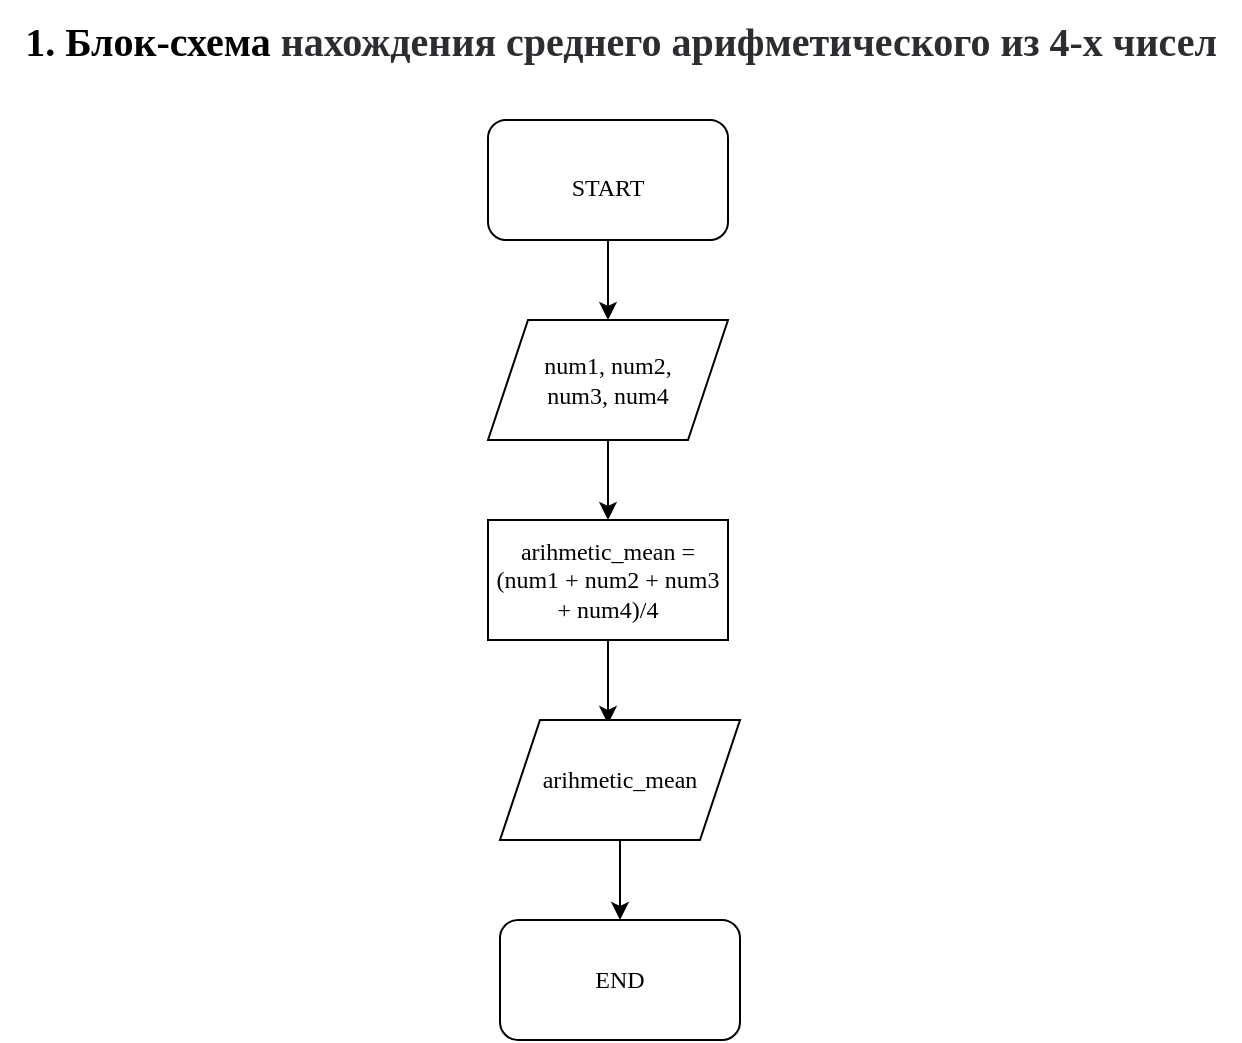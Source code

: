 <mxfile version="20.6.0" type="github" pages="3">
  <diagram id="xphyGbncTK_kwrSuBOUP" name="Страница 1">
    <mxGraphModel dx="1374" dy="829" grid="1" gridSize="10" guides="1" tooltips="1" connect="1" arrows="1" fold="1" page="1" pageScale="1" pageWidth="827" pageHeight="1169" math="0" shadow="0">
      <root>
        <mxCell id="0" />
        <mxCell id="1" parent="0" />
        <mxCell id="wlJPBZIJKF9GaOBIDwzw-1" value="&lt;font style=&quot;font-size: 20px;&quot; face=&quot;Times New Roman&quot;&gt;1. Блок-схема&amp;nbsp;&lt;span style=&quot;color: rgb(44, 45, 48); text-align: left; background-color: rgb(255, 255, 255);&quot;&gt;нахождения среднего арифметического из 4-х чисел&lt;/span&gt;&lt;/font&gt;" style="text;html=1;align=center;verticalAlign=middle;resizable=0;points=[];autosize=1;strokeColor=none;fillColor=none;fontStyle=1" vertex="1" parent="1">
          <mxGeometry x="110" y="20" width="620" height="40" as="geometry" />
        </mxCell>
        <mxCell id="wlJPBZIJKF9GaOBIDwzw-6" style="edgeStyle=orthogonalEdgeStyle;rounded=0;orthogonalLoop=1;jettySize=auto;html=1;exitX=0.5;exitY=1;exitDx=0;exitDy=0;entryX=0.5;entryY=0;entryDx=0;entryDy=0;fontFamily=Times New Roman;fontSize=12;" edge="1" parent="1" source="wlJPBZIJKF9GaOBIDwzw-3" target="wlJPBZIJKF9GaOBIDwzw-4">
          <mxGeometry relative="1" as="geometry" />
        </mxCell>
        <mxCell id="wlJPBZIJKF9GaOBIDwzw-3" value="&lt;font style=&quot;font-size: 12px;&quot;&gt;START&lt;/font&gt;" style="rounded=1;whiteSpace=wrap;html=1;fontFamily=Times New Roman;fontSize=20;" vertex="1" parent="1">
          <mxGeometry x="354" y="80" width="120" height="60" as="geometry" />
        </mxCell>
        <mxCell id="wlJPBZIJKF9GaOBIDwzw-8" style="edgeStyle=orthogonalEdgeStyle;rounded=0;orthogonalLoop=1;jettySize=auto;html=1;exitX=0.5;exitY=1;exitDx=0;exitDy=0;entryX=0.5;entryY=0;entryDx=0;entryDy=0;fontFamily=Times New Roman;fontSize=12;" edge="1" parent="1" source="wlJPBZIJKF9GaOBIDwzw-4">
          <mxGeometry relative="1" as="geometry">
            <mxPoint x="414" y="280" as="targetPoint" />
          </mxGeometry>
        </mxCell>
        <mxCell id="wlJPBZIJKF9GaOBIDwzw-4" value="num1, num2,&lt;br&gt;num3, num4" style="shape=parallelogram;perimeter=parallelogramPerimeter;whiteSpace=wrap;html=1;fixedSize=1;fontFamily=Times New Roman;fontSize=12;" vertex="1" parent="1">
          <mxGeometry x="354" y="180" width="120" height="60" as="geometry" />
        </mxCell>
        <mxCell id="wlJPBZIJKF9GaOBIDwzw-11" style="edgeStyle=orthogonalEdgeStyle;rounded=0;orthogonalLoop=1;jettySize=auto;html=1;exitX=0.5;exitY=1;exitDx=0;exitDy=0;entryX=0.45;entryY=0.033;entryDx=0;entryDy=0;entryPerimeter=0;fontFamily=Times New Roman;fontSize=12;" edge="1" parent="1" source="wlJPBZIJKF9GaOBIDwzw-9" target="wlJPBZIJKF9GaOBIDwzw-10">
          <mxGeometry relative="1" as="geometry" />
        </mxCell>
        <mxCell id="wlJPBZIJKF9GaOBIDwzw-9" value="arihmetic_mean = (num1 + num2 + num3 + num4)/4" style="rounded=0;whiteSpace=wrap;html=1;fontFamily=Times New Roman;fontSize=12;" vertex="1" parent="1">
          <mxGeometry x="354" y="280" width="120" height="60" as="geometry" />
        </mxCell>
        <mxCell id="wlJPBZIJKF9GaOBIDwzw-13" style="edgeStyle=orthogonalEdgeStyle;rounded=0;orthogonalLoop=1;jettySize=auto;html=1;exitX=0.5;exitY=1;exitDx=0;exitDy=0;entryX=0.5;entryY=0;entryDx=0;entryDy=0;fontFamily=Times New Roman;fontSize=12;" edge="1" parent="1" source="wlJPBZIJKF9GaOBIDwzw-10" target="wlJPBZIJKF9GaOBIDwzw-12">
          <mxGeometry relative="1" as="geometry" />
        </mxCell>
        <mxCell id="wlJPBZIJKF9GaOBIDwzw-10" value="arihmetic_mean" style="shape=parallelogram;perimeter=parallelogramPerimeter;whiteSpace=wrap;html=1;fixedSize=1;fontFamily=Times New Roman;fontSize=12;" vertex="1" parent="1">
          <mxGeometry x="360" y="380" width="120" height="60" as="geometry" />
        </mxCell>
        <mxCell id="wlJPBZIJKF9GaOBIDwzw-12" value="END" style="rounded=1;whiteSpace=wrap;html=1;fontFamily=Times New Roman;fontSize=12;" vertex="1" parent="1">
          <mxGeometry x="360" y="480" width="120" height="60" as="geometry" />
        </mxCell>
      </root>
    </mxGraphModel>
  </diagram>
  <diagram id="Q4YTUZeBAvkUNThLs5cU" name="Страница 2">
    <mxGraphModel dx="1374" dy="829" grid="1" gridSize="10" guides="1" tooltips="1" connect="1" arrows="1" fold="1" page="1" pageScale="1" pageWidth="827" pageHeight="1169" math="0" shadow="0">
      <root>
        <mxCell id="0" />
        <mxCell id="1" parent="0" />
        <mxCell id="oC9hZT73eDsgH9Gpn7XX-1" value="&lt;font style=&quot;font-size: 20px;&quot; face=&quot;Times New Roman&quot;&gt;2. Блок-схема&amp;nbsp;&lt;span style=&quot;color: rgb(44, 45, 48); text-align: left; background-color: rgb(255, 255, 255);&quot;&gt;нахождения факториала числа N&lt;/span&gt;&lt;/font&gt;" style="text;html=1;align=center;verticalAlign=middle;resizable=0;points=[];autosize=1;strokeColor=none;fillColor=none;fontStyle=1" vertex="1" parent="1">
          <mxGeometry x="195" y="20" width="450" height="40" as="geometry" />
        </mxCell>
        <mxCell id="geLcxxCm4v_wb1jKpCUK-5" style="edgeStyle=orthogonalEdgeStyle;rounded=0;orthogonalLoop=1;jettySize=auto;html=1;exitX=0.5;exitY=1;exitDx=0;exitDy=0;entryX=0.5;entryY=0;entryDx=0;entryDy=0;fontFamily=Times New Roman;fontSize=12;" edge="1" parent="1" source="geLcxxCm4v_wb1jKpCUK-1" target="geLcxxCm4v_wb1jKpCUK-2">
          <mxGeometry relative="1" as="geometry" />
        </mxCell>
        <mxCell id="geLcxxCm4v_wb1jKpCUK-1" value="START" style="rounded=1;whiteSpace=wrap;html=1;fontFamily=Times New Roman;fontSize=12;" vertex="1" parent="1">
          <mxGeometry x="354" y="80" width="120" height="60" as="geometry" />
        </mxCell>
        <mxCell id="geLcxxCm4v_wb1jKpCUK-6" style="edgeStyle=orthogonalEdgeStyle;rounded=0;orthogonalLoop=1;jettySize=auto;html=1;exitX=0.5;exitY=1;exitDx=0;exitDy=0;entryX=0.5;entryY=0;entryDx=0;entryDy=0;fontFamily=Times New Roman;fontSize=12;" edge="1" parent="1" source="geLcxxCm4v_wb1jKpCUK-2" target="geLcxxCm4v_wb1jKpCUK-4">
          <mxGeometry relative="1" as="geometry" />
        </mxCell>
        <mxCell id="geLcxxCm4v_wb1jKpCUK-2" value="factorial_n" style="shape=parallelogram;perimeter=parallelogramPerimeter;whiteSpace=wrap;html=1;fixedSize=1;fontFamily=Times New Roman;fontSize=12;" vertex="1" parent="1">
          <mxGeometry x="354" y="170" width="120" height="60" as="geometry" />
        </mxCell>
        <mxCell id="geLcxxCm4v_wb1jKpCUK-11" value="YES" style="edgeStyle=orthogonalEdgeStyle;rounded=0;orthogonalLoop=1;jettySize=auto;html=1;exitX=0;exitY=0.5;exitDx=0;exitDy=0;entryX=0.5;entryY=0;entryDx=0;entryDy=0;fontFamily=Times New Roman;fontSize=12;" edge="1" parent="1" source="geLcxxCm4v_wb1jKpCUK-3" target="geLcxxCm4v_wb1jKpCUK-9">
          <mxGeometry x="-0.069" y="-10" relative="1" as="geometry">
            <Array as="points">
              <mxPoint x="255" y="390" />
            </Array>
            <mxPoint as="offset" />
          </mxGeometry>
        </mxCell>
        <mxCell id="geLcxxCm4v_wb1jKpCUK-17" style="edgeStyle=orthogonalEdgeStyle;rounded=0;orthogonalLoop=1;jettySize=auto;html=1;exitX=0.5;exitY=1;exitDx=0;exitDy=0;entryX=0.444;entryY=0.024;entryDx=0;entryDy=0;entryPerimeter=0;fontFamily=Times New Roman;fontSize=12;" edge="1" parent="1" source="geLcxxCm4v_wb1jKpCUK-3" target="geLcxxCm4v_wb1jKpCUK-8">
          <mxGeometry relative="1" as="geometry" />
        </mxCell>
        <mxCell id="geLcxxCm4v_wb1jKpCUK-18" value="NO" style="edgeLabel;html=1;align=center;verticalAlign=middle;resizable=0;points=[];fontSize=12;fontFamily=Times New Roman;" vertex="1" connectable="0" parent="geLcxxCm4v_wb1jKpCUK-17">
          <mxGeometry x="-0.233" y="3" relative="1" as="geometry">
            <mxPoint x="13" y="4" as="offset" />
          </mxGeometry>
        </mxCell>
        <mxCell id="geLcxxCm4v_wb1jKpCUK-3" value="digit &amp;lt;= factorial_n" style="rhombus;whiteSpace=wrap;html=1;fontFamily=Times New Roman;fontSize=12;" vertex="1" parent="1">
          <mxGeometry x="374" y="350" width="80" height="80" as="geometry" />
        </mxCell>
        <mxCell id="geLcxxCm4v_wb1jKpCUK-7" style="edgeStyle=orthogonalEdgeStyle;rounded=0;orthogonalLoop=1;jettySize=auto;html=1;exitX=0.5;exitY=1;exitDx=0;exitDy=0;entryX=0.5;entryY=0;entryDx=0;entryDy=0;fontFamily=Times New Roman;fontSize=12;" edge="1" parent="1" source="geLcxxCm4v_wb1jKpCUK-4" target="geLcxxCm4v_wb1jKpCUK-3">
          <mxGeometry relative="1" as="geometry" />
        </mxCell>
        <mxCell id="geLcxxCm4v_wb1jKpCUK-4" value="digit = 1&lt;br&gt;factorial = 1" style="rounded=0;whiteSpace=wrap;html=1;fontFamily=Times New Roman;fontSize=12;" vertex="1" parent="1">
          <mxGeometry x="354" y="260" width="120" height="60" as="geometry" />
        </mxCell>
        <mxCell id="geLcxxCm4v_wb1jKpCUK-20" style="edgeStyle=orthogonalEdgeStyle;rounded=0;orthogonalLoop=1;jettySize=auto;html=1;exitX=0.5;exitY=1;exitDx=0;exitDy=0;entryX=0.5;entryY=0;entryDx=0;entryDy=0;fontFamily=Times New Roman;fontSize=12;" edge="1" parent="1" source="geLcxxCm4v_wb1jKpCUK-8" target="geLcxxCm4v_wb1jKpCUK-19">
          <mxGeometry relative="1" as="geometry">
            <Array as="points">
              <mxPoint x="420" y="670" />
              <mxPoint x="420" y="670" />
            </Array>
          </mxGeometry>
        </mxCell>
        <mxCell id="geLcxxCm4v_wb1jKpCUK-8" value="factorial" style="shape=parallelogram;perimeter=parallelogramPerimeter;whiteSpace=wrap;html=1;fixedSize=1;fontFamily=Times New Roman;fontSize=12;" vertex="1" parent="1">
          <mxGeometry x="360" y="590" width="120" height="60" as="geometry" />
        </mxCell>
        <mxCell id="geLcxxCm4v_wb1jKpCUK-9" value="factorial = factorial * digit&lt;br&gt;digit = digit + 1" style="rounded=0;whiteSpace=wrap;html=1;fontFamily=Times New Roman;fontSize=12;" vertex="1" parent="1">
          <mxGeometry x="195" y="430" width="120" height="60" as="geometry" />
        </mxCell>
        <mxCell id="geLcxxCm4v_wb1jKpCUK-14" style="edgeStyle=orthogonalEdgeStyle;rounded=0;orthogonalLoop=1;jettySize=auto;html=1;exitX=0.5;exitY=1;exitDx=0;exitDy=0;fontFamily=Times New Roman;fontSize=12;entryX=0.197;entryY=0.697;entryDx=0;entryDy=0;entryPerimeter=0;" edge="1" parent="1" source="geLcxxCm4v_wb1jKpCUK-9" target="geLcxxCm4v_wb1jKpCUK-3">
          <mxGeometry relative="1" as="geometry">
            <mxPoint x="315" y="540" as="sourcePoint" />
            <mxPoint x="380" y="490" as="targetPoint" />
            <Array as="points">
              <mxPoint x="255" y="540" />
              <mxPoint x="390" y="540" />
            </Array>
          </mxGeometry>
        </mxCell>
        <mxCell id="geLcxxCm4v_wb1jKpCUK-19" value="END" style="rounded=1;whiteSpace=wrap;html=1;fontFamily=Times New Roman;fontSize=12;" vertex="1" parent="1">
          <mxGeometry x="360" y="680" width="120" height="60" as="geometry" />
        </mxCell>
      </root>
    </mxGraphModel>
  </diagram>
  <diagram id="C3DP7CITanO1r47mSsUN" name="Страница 3">
    <mxGraphModel dx="1145" dy="691" grid="1" gridSize="10" guides="1" tooltips="1" connect="1" arrows="1" fold="1" page="1" pageScale="1" pageWidth="827" pageHeight="1169" math="0" shadow="0">
      <root>
        <mxCell id="0" />
        <mxCell id="1" parent="0" />
        <mxCell id="BSkpZKzZ_YEoer8AVgFb-1" value="&lt;font style=&quot;font-size: 20px;&quot; face=&quot;Times New Roman&quot;&gt;3. Блок-схема&amp;nbsp;&lt;span style=&quot;color: rgb(44, 45, 48); text-align: left; background-color: rgb(255, 255, 255);&quot;&gt;нахождения N-го числа Фибоначчи&lt;/span&gt;&lt;/font&gt;" style="text;html=1;align=center;verticalAlign=middle;resizable=0;points=[];autosize=1;strokeColor=none;fillColor=none;fontStyle=1" vertex="1" parent="1">
          <mxGeometry x="185" y="20" width="470" height="40" as="geometry" />
        </mxCell>
        <mxCell id="BSkpZKzZ_YEoer8AVgFb-5" style="edgeStyle=orthogonalEdgeStyle;rounded=0;orthogonalLoop=1;jettySize=auto;html=1;exitX=0.5;exitY=1;exitDx=0;exitDy=0;entryX=0.5;entryY=0;entryDx=0;entryDy=0;fontFamily=Times New Roman;fontSize=12;" edge="1" parent="1" source="BSkpZKzZ_YEoer8AVgFb-2" target="BSkpZKzZ_YEoer8AVgFb-3">
          <mxGeometry relative="1" as="geometry" />
        </mxCell>
        <mxCell id="BSkpZKzZ_YEoer8AVgFb-2" value="START" style="rounded=1;whiteSpace=wrap;html=1;fontFamily=Times New Roman;fontSize=12;" vertex="1" parent="1">
          <mxGeometry x="354" y="100" width="120" height="60" as="geometry" />
        </mxCell>
        <mxCell id="BSkpZKzZ_YEoer8AVgFb-6" style="edgeStyle=orthogonalEdgeStyle;rounded=0;orthogonalLoop=1;jettySize=auto;html=1;exitX=0.5;exitY=1;exitDx=0;exitDy=0;entryX=0.5;entryY=0;entryDx=0;entryDy=0;fontFamily=Times New Roman;fontSize=12;" edge="1" parent="1" source="BSkpZKzZ_YEoer8AVgFb-3">
          <mxGeometry relative="1" as="geometry">
            <mxPoint x="414" y="300.0" as="targetPoint" />
          </mxGeometry>
        </mxCell>
        <mxCell id="BSkpZKzZ_YEoer8AVgFb-3" value="fibonacci_n" style="shape=parallelogram;perimeter=parallelogramPerimeter;whiteSpace=wrap;html=1;fixedSize=1;fontFamily=Times New Roman;fontSize=12;" vertex="1" parent="1">
          <mxGeometry x="354" y="200" width="120" height="60" as="geometry" />
        </mxCell>
        <mxCell id="BSkpZKzZ_YEoer8AVgFb-10" style="edgeStyle=orthogonalEdgeStyle;rounded=0;orthogonalLoop=1;jettySize=auto;html=1;exitX=0.5;exitY=1;exitDx=0;exitDy=0;entryX=0.5;entryY=0;entryDx=0;entryDy=0;fontFamily=Times New Roman;fontSize=12;" edge="1" parent="1" source="BSkpZKzZ_YEoer8AVgFb-8" target="BSkpZKzZ_YEoer8AVgFb-9">
          <mxGeometry relative="1" as="geometry" />
        </mxCell>
        <mxCell id="BSkpZKzZ_YEoer8AVgFb-8" value="fib1" style="shape=parallelogram;perimeter=parallelogramPerimeter;whiteSpace=wrap;html=1;fixedSize=1;fontFamily=Times New Roman;fontSize=12;" vertex="1" parent="1">
          <mxGeometry x="354" y="580" width="120" height="60" as="geometry" />
        </mxCell>
        <mxCell id="BSkpZKzZ_YEoer8AVgFb-9" value="END" style="rounded=1;whiteSpace=wrap;html=1;fontFamily=Times New Roman;fontSize=12;" vertex="1" parent="1">
          <mxGeometry x="354" y="680" width="120" height="60" as="geometry" />
        </mxCell>
        <mxCell id="YrtnCCMC2zQJdXDi3pbu-7" style="edgeStyle=orthogonalEdgeStyle;rounded=0;orthogonalLoop=1;jettySize=auto;html=1;exitX=0.5;exitY=1;exitDx=0;exitDy=0;entryX=0.5;entryY=0;entryDx=0;entryDy=0;fontFamily=Times New Roman;fontSize=12;" edge="1" parent="1" source="YrtnCCMC2zQJdXDi3pbu-3" target="YrtnCCMC2zQJdXDi3pbu-4">
          <mxGeometry relative="1" as="geometry" />
        </mxCell>
        <mxCell id="YrtnCCMC2zQJdXDi3pbu-3" value="fib1 = 0&lt;br&gt;fib2 = 1&lt;br&gt;count = 1&lt;br&gt;fib_n = 0" style="rounded=0;whiteSpace=wrap;html=1;fontFamily=Times New Roman;fontSize=12;" vertex="1" parent="1">
          <mxGeometry x="354" y="300" width="120" height="60" as="geometry" />
        </mxCell>
        <mxCell id="YrtnCCMC2zQJdXDi3pbu-8" value="NO" style="edgeStyle=orthogonalEdgeStyle;rounded=0;orthogonalLoop=1;jettySize=auto;html=1;exitX=1;exitY=0.5;exitDx=0;exitDy=0;fontFamily=Times New Roman;fontSize=12;" edge="1" parent="1" source="YrtnCCMC2zQJdXDi3pbu-4" target="BSkpZKzZ_YEoer8AVgFb-8">
          <mxGeometry x="-0.764" y="10" relative="1" as="geometry">
            <mxPoint x="470" y="600" as="targetPoint" />
            <Array as="points">
              <mxPoint x="520" y="440" />
              <mxPoint x="520" y="610" />
            </Array>
            <mxPoint as="offset" />
          </mxGeometry>
        </mxCell>
        <mxCell id="YrtnCCMC2zQJdXDi3pbu-9" value="YES" style="edgeStyle=orthogonalEdgeStyle;rounded=0;orthogonalLoop=1;jettySize=auto;html=1;exitX=0;exitY=0.5;exitDx=0;exitDy=0;entryX=0.564;entryY=-0.003;entryDx=0;entryDy=0;entryPerimeter=0;fontFamily=Times New Roman;fontSize=12;" edge="1" parent="1" source="YrtnCCMC2zQJdXDi3pbu-4" target="YrtnCCMC2zQJdXDi3pbu-6">
          <mxGeometry x="-0.262" y="-10" relative="1" as="geometry">
            <mxPoint as="offset" />
          </mxGeometry>
        </mxCell>
        <mxCell id="YrtnCCMC2zQJdXDi3pbu-4" value="count &amp;lt;= fibonacci_n" style="rhombus;whiteSpace=wrap;html=1;fontFamily=Times New Roman;fontSize=12;" vertex="1" parent="1">
          <mxGeometry x="374" y="400" width="80" height="80" as="geometry" />
        </mxCell>
        <mxCell id="YrtnCCMC2zQJdXDi3pbu-10" style="edgeStyle=orthogonalEdgeStyle;rounded=0;orthogonalLoop=1;jettySize=auto;html=1;exitX=1;exitY=0.5;exitDx=0;exitDy=0;entryX=0.5;entryY=1;entryDx=0;entryDy=0;fontFamily=Times New Roman;fontSize=12;" edge="1" parent="1" source="YrtnCCMC2zQJdXDi3pbu-6" target="YrtnCCMC2zQJdXDi3pbu-4">
          <mxGeometry relative="1" as="geometry" />
        </mxCell>
        <mxCell id="YrtnCCMC2zQJdXDi3pbu-6" value="fib_n = fib1&lt;br&gt;fib1 = fib 2&lt;br&gt;fib2 = fib_n + fib2&lt;br&gt;count = count + 1" style="rounded=0;whiteSpace=wrap;html=1;fontFamily=Times New Roman;fontSize=12;" vertex="1" parent="1">
          <mxGeometry x="254" y="480" width="120" height="60" as="geometry" />
        </mxCell>
        <mxCell id="YrtnCCMC2zQJdXDi3pbu-11" value="либо с еще одной временной переменной:&lt;br&gt;&lt;span style=&quot;&quot;&gt;fib1_n = fib1&lt;br&gt;&lt;/span&gt;fib2_n = fib2&lt;br style=&quot;&quot;&gt;&lt;span style=&quot;&quot;&gt;fib1 = fib 2&lt;/span&gt;&lt;br style=&quot;&quot;&gt;&lt;span style=&quot;&quot;&gt;fib2 = fib1_n + fib2_n&lt;/span&gt;&lt;br style=&quot;&quot;&gt;&lt;span style=&quot;&quot;&gt;count = count + 1&lt;/span&gt;" style="text;html=1;align=center;verticalAlign=middle;resizable=0;points=[];autosize=1;strokeColor=none;fillColor=none;fontSize=12;fontFamily=Times New Roman;" vertex="1" parent="1">
          <mxGeometry x="10" y="440" width="240" height="100" as="geometry" />
        </mxCell>
      </root>
    </mxGraphModel>
  </diagram>
</mxfile>
